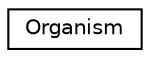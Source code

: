 digraph "Graphical Class Hierarchy"
{
  edge [fontname="Helvetica",fontsize="10",labelfontname="Helvetica",labelfontsize="10"];
  node [fontname="Helvetica",fontsize="10",shape=record];
  rankdir="LR";
  Node1 [label="Organism",height=0.2,width=0.4,color="black", fillcolor="white", style="filled",URL="$structOrganism.html"];
}
